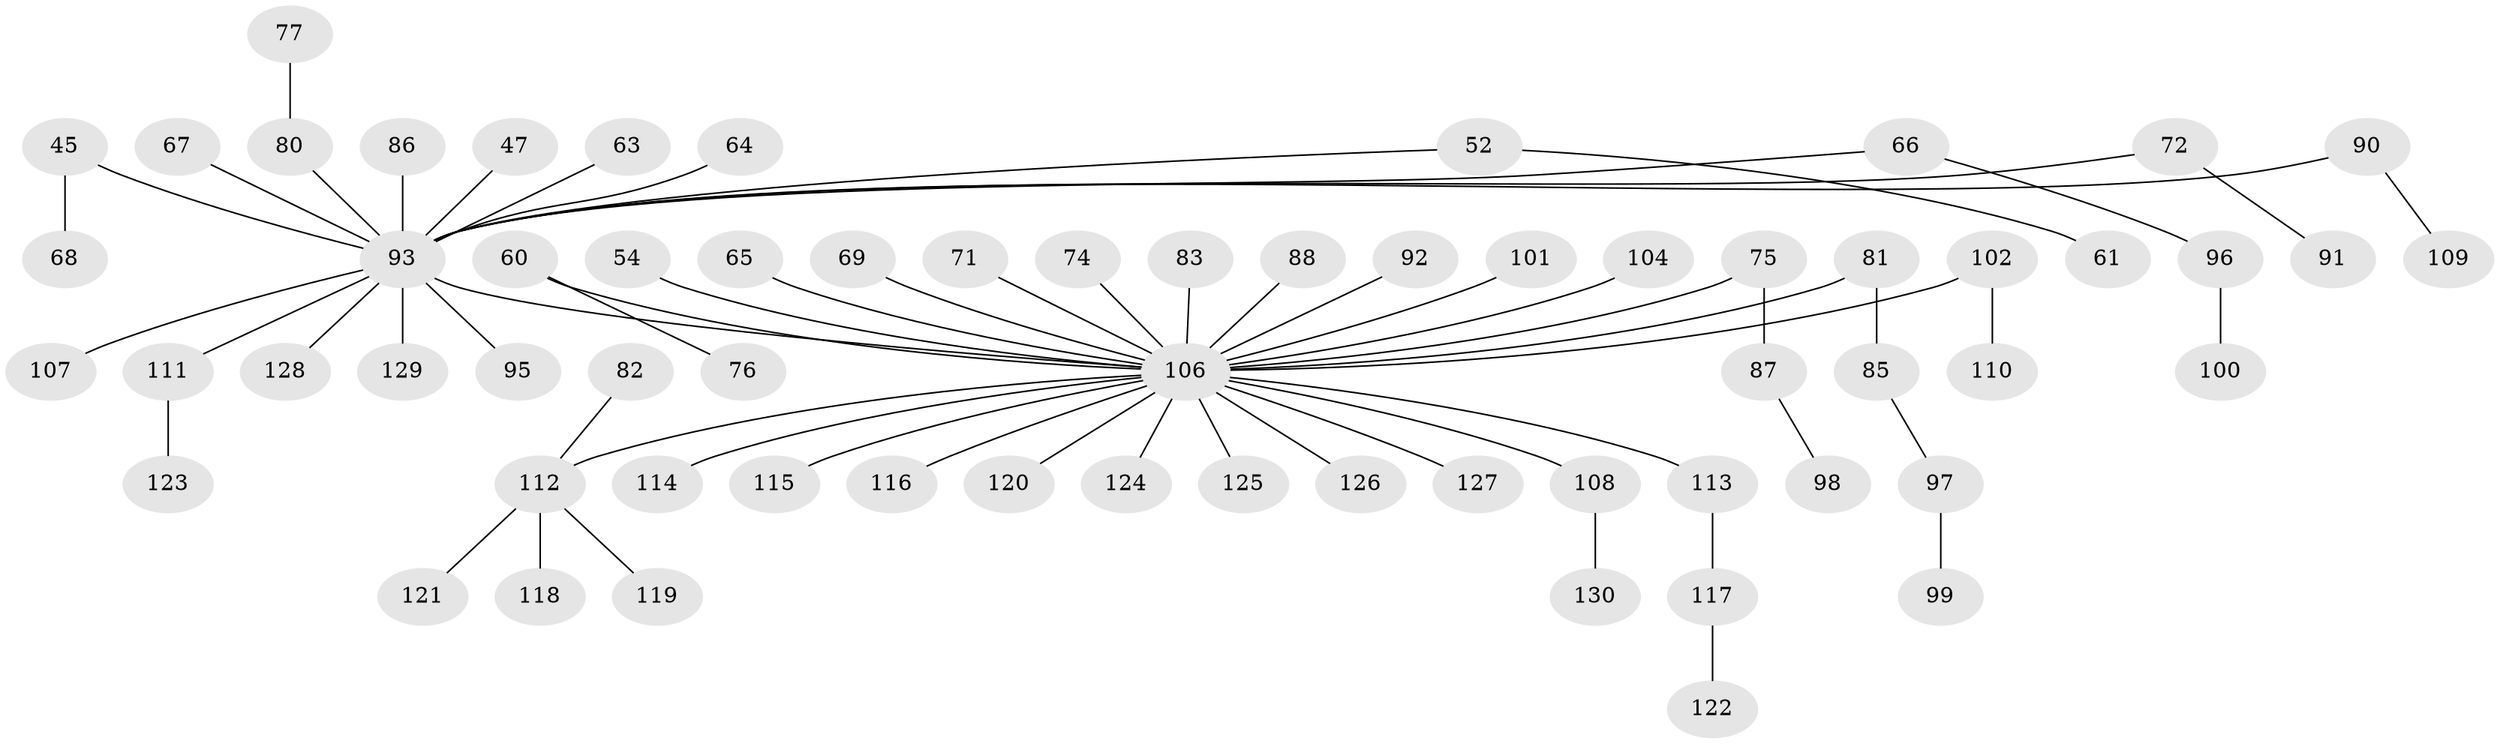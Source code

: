 // original degree distribution, {7: 0.015384615384615385, 2: 0.3, 3: 0.1076923076923077, 6: 0.023076923076923078, 5: 0.023076923076923078, 4: 0.038461538461538464, 8: 0.007692307692307693, 1: 0.4846153846153846}
// Generated by graph-tools (version 1.1) at 2025/53/03/09/25 04:53:32]
// undirected, 65 vertices, 64 edges
graph export_dot {
graph [start="1"]
  node [color=gray90,style=filled];
  45;
  47;
  52;
  54;
  60;
  61;
  63;
  64;
  65;
  66;
  67;
  68;
  69;
  71;
  72;
  74 [super="+15"];
  75 [super="+39"];
  76;
  77;
  80 [super="+73"];
  81 [super="+79"];
  82;
  83;
  85;
  86;
  87;
  88;
  90;
  91;
  92;
  93 [super="+6+36+32+38+57+21"];
  95;
  96;
  97;
  98;
  99;
  100;
  101;
  102;
  104 [super="+43"];
  106 [super="+24+94+103+55+13+14+17+50+22+56+58+25+105+46+34+40+42+78+44"];
  107;
  108;
  109;
  110;
  111;
  112 [super="+84+89+53+59"];
  113;
  114;
  115;
  116;
  117;
  118;
  119;
  120;
  121;
  122;
  123;
  124;
  125;
  126;
  127;
  128;
  129;
  130;
  45 -- 68;
  45 -- 93;
  47 -- 93;
  52 -- 61;
  52 -- 93;
  54 -- 106;
  60 -- 76;
  60 -- 106;
  63 -- 93;
  64 -- 93;
  65 -- 106;
  66 -- 96;
  66 -- 93;
  67 -- 93;
  69 -- 106;
  71 -- 106;
  72 -- 91;
  72 -- 93;
  74 -- 106;
  75 -- 87;
  75 -- 106;
  77 -- 80;
  80 -- 93;
  81 -- 85;
  81 -- 106;
  82 -- 112;
  83 -- 106;
  85 -- 97;
  86 -- 93;
  87 -- 98;
  88 -- 106;
  90 -- 109;
  90 -- 93;
  92 -- 106;
  93 -- 129;
  93 -- 107;
  93 -- 128;
  93 -- 111;
  93 -- 95;
  93 -- 106;
  96 -- 100;
  97 -- 99;
  101 -- 106;
  102 -- 110;
  102 -- 106;
  104 -- 106;
  106 -- 125;
  106 -- 108;
  106 -- 112;
  106 -- 114;
  106 -- 124;
  106 -- 126;
  106 -- 120;
  106 -- 113;
  106 -- 115;
  106 -- 116;
  106 -- 127;
  108 -- 130;
  111 -- 123;
  112 -- 118;
  112 -- 121;
  112 -- 119;
  113 -- 117;
  117 -- 122;
}

